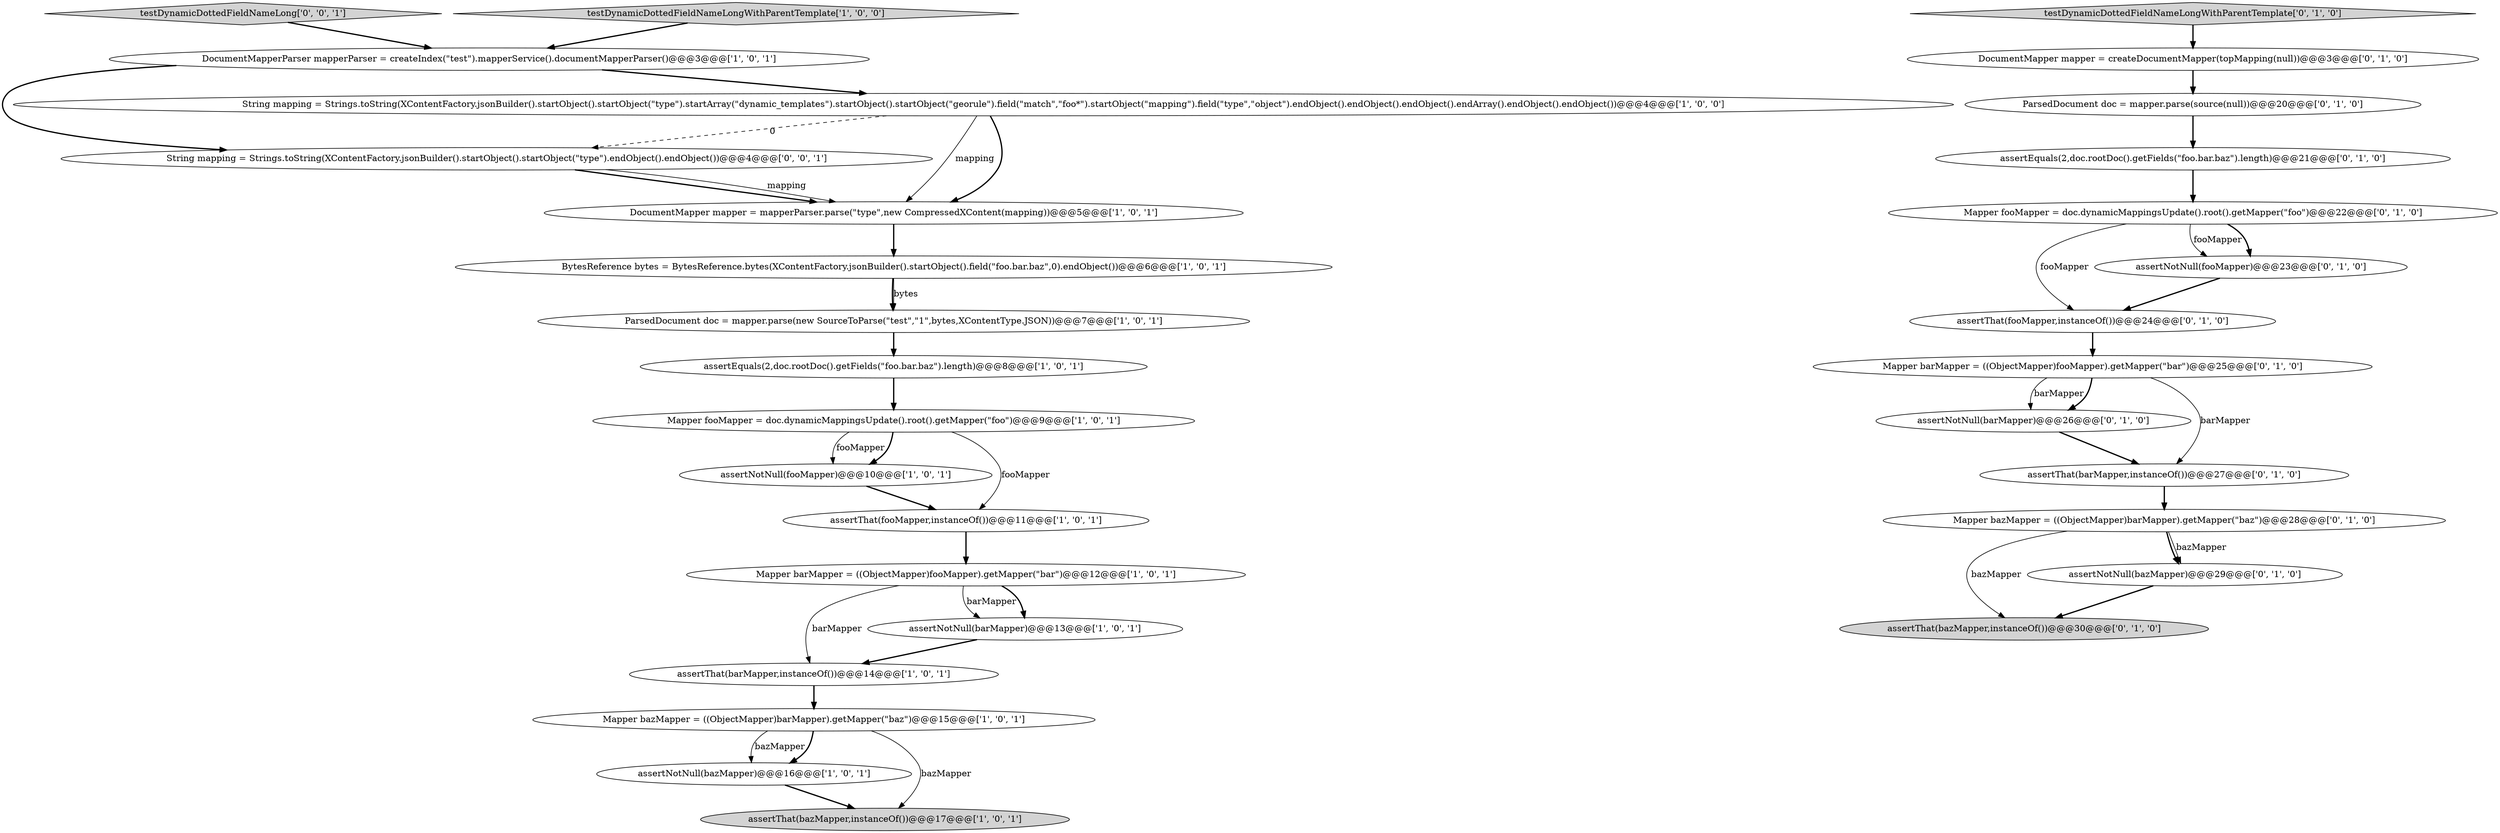 digraph {
30 [style = filled, label = "String mapping = Strings.toString(XContentFactory.jsonBuilder().startObject().startObject(\"type\").endObject().endObject())@@@4@@@['0', '0', '1']", fillcolor = white, shape = ellipse image = "AAA0AAABBB3BBB"];
3 [style = filled, label = "Mapper fooMapper = doc.dynamicMappingsUpdate().root().getMapper(\"foo\")@@@9@@@['1', '0', '1']", fillcolor = white, shape = ellipse image = "AAA0AAABBB1BBB"];
16 [style = filled, label = "Mapper fooMapper = doc.dynamicMappingsUpdate().root().getMapper(\"foo\")@@@22@@@['0', '1', '0']", fillcolor = white, shape = ellipse image = "AAA0AAABBB2BBB"];
1 [style = filled, label = "String mapping = Strings.toString(XContentFactory.jsonBuilder().startObject().startObject(\"type\").startArray(\"dynamic_templates\").startObject().startObject(\"georule\").field(\"match\",\"foo*\").startObject(\"mapping\").field(\"type\",\"object\").endObject().endObject().endObject().endArray().endObject().endObject())@@@4@@@['1', '0', '0']", fillcolor = white, shape = ellipse image = "AAA0AAABBB1BBB"];
20 [style = filled, label = "assertNotNull(barMapper)@@@26@@@['0', '1', '0']", fillcolor = white, shape = ellipse image = "AAA0AAABBB2BBB"];
14 [style = filled, label = "BytesReference bytes = BytesReference.bytes(XContentFactory.jsonBuilder().startObject().field(\"foo.bar.baz\",0).endObject())@@@6@@@['1', '0', '1']", fillcolor = white, shape = ellipse image = "AAA0AAABBB1BBB"];
24 [style = filled, label = "Mapper bazMapper = ((ObjectMapper)barMapper).getMapper(\"baz\")@@@28@@@['0', '1', '0']", fillcolor = white, shape = ellipse image = "AAA0AAABBB2BBB"];
21 [style = filled, label = "assertThat(bazMapper,instanceOf())@@@30@@@['0', '1', '0']", fillcolor = lightgray, shape = ellipse image = "AAA0AAABBB2BBB"];
23 [style = filled, label = "Mapper barMapper = ((ObjectMapper)fooMapper).getMapper(\"bar\")@@@25@@@['0', '1', '0']", fillcolor = white, shape = ellipse image = "AAA0AAABBB2BBB"];
29 [style = filled, label = "testDynamicDottedFieldNameLong['0', '0', '1']", fillcolor = lightgray, shape = diamond image = "AAA0AAABBB3BBB"];
17 [style = filled, label = "assertNotNull(bazMapper)@@@29@@@['0', '1', '0']", fillcolor = white, shape = ellipse image = "AAA0AAABBB2BBB"];
8 [style = filled, label = "Mapper bazMapper = ((ObjectMapper)barMapper).getMapper(\"baz\")@@@15@@@['1', '0', '1']", fillcolor = white, shape = ellipse image = "AAA0AAABBB1BBB"];
12 [style = filled, label = "assertNotNull(fooMapper)@@@10@@@['1', '0', '1']", fillcolor = white, shape = ellipse image = "AAA0AAABBB1BBB"];
7 [style = filled, label = "DocumentMapperParser mapperParser = createIndex(\"test\").mapperService().documentMapperParser()@@@3@@@['1', '0', '1']", fillcolor = white, shape = ellipse image = "AAA0AAABBB1BBB"];
26 [style = filled, label = "assertThat(barMapper,instanceOf())@@@27@@@['0', '1', '0']", fillcolor = white, shape = ellipse image = "AAA0AAABBB2BBB"];
4 [style = filled, label = "assertEquals(2,doc.rootDoc().getFields(\"foo.bar.baz\").length)@@@8@@@['1', '0', '1']", fillcolor = white, shape = ellipse image = "AAA0AAABBB1BBB"];
5 [style = filled, label = "assertThat(fooMapper,instanceOf())@@@11@@@['1', '0', '1']", fillcolor = white, shape = ellipse image = "AAA0AAABBB1BBB"];
9 [style = filled, label = "assertNotNull(bazMapper)@@@16@@@['1', '0', '1']", fillcolor = white, shape = ellipse image = "AAA0AAABBB1BBB"];
18 [style = filled, label = "testDynamicDottedFieldNameLongWithParentTemplate['0', '1', '0']", fillcolor = lightgray, shape = diamond image = "AAA0AAABBB2BBB"];
27 [style = filled, label = "DocumentMapper mapper = createDocumentMapper(topMapping(null))@@@3@@@['0', '1', '0']", fillcolor = white, shape = ellipse image = "AAA0AAABBB2BBB"];
0 [style = filled, label = "assertThat(barMapper,instanceOf())@@@14@@@['1', '0', '1']", fillcolor = white, shape = ellipse image = "AAA0AAABBB1BBB"];
25 [style = filled, label = "assertThat(fooMapper,instanceOf())@@@24@@@['0', '1', '0']", fillcolor = white, shape = ellipse image = "AAA0AAABBB2BBB"];
6 [style = filled, label = "testDynamicDottedFieldNameLongWithParentTemplate['1', '0', '0']", fillcolor = lightgray, shape = diamond image = "AAA0AAABBB1BBB"];
10 [style = filled, label = "assertNotNull(barMapper)@@@13@@@['1', '0', '1']", fillcolor = white, shape = ellipse image = "AAA0AAABBB1BBB"];
13 [style = filled, label = "ParsedDocument doc = mapper.parse(new SourceToParse(\"test\",\"1\",bytes,XContentType.JSON))@@@7@@@['1', '0', '1']", fillcolor = white, shape = ellipse image = "AAA0AAABBB1BBB"];
11 [style = filled, label = "Mapper barMapper = ((ObjectMapper)fooMapper).getMapper(\"bar\")@@@12@@@['1', '0', '1']", fillcolor = white, shape = ellipse image = "AAA0AAABBB1BBB"];
28 [style = filled, label = "assertNotNull(fooMapper)@@@23@@@['0', '1', '0']", fillcolor = white, shape = ellipse image = "AAA0AAABBB2BBB"];
15 [style = filled, label = "assertThat(bazMapper,instanceOf())@@@17@@@['1', '0', '1']", fillcolor = lightgray, shape = ellipse image = "AAA0AAABBB1BBB"];
2 [style = filled, label = "DocumentMapper mapper = mapperParser.parse(\"type\",new CompressedXContent(mapping))@@@5@@@['1', '0', '1']", fillcolor = white, shape = ellipse image = "AAA0AAABBB1BBB"];
22 [style = filled, label = "ParsedDocument doc = mapper.parse(source(null))@@@20@@@['0', '1', '0']", fillcolor = white, shape = ellipse image = "AAA1AAABBB2BBB"];
19 [style = filled, label = "assertEquals(2,doc.rootDoc().getFields(\"foo.bar.baz\").length)@@@21@@@['0', '1', '0']", fillcolor = white, shape = ellipse image = "AAA0AAABBB2BBB"];
25->23 [style = bold, label=""];
16->28 [style = solid, label="fooMapper"];
22->19 [style = bold, label=""];
26->24 [style = bold, label=""];
1->30 [style = dashed, label="0"];
8->15 [style = solid, label="bazMapper"];
8->9 [style = solid, label="bazMapper"];
8->9 [style = bold, label=""];
13->4 [style = bold, label=""];
11->10 [style = solid, label="barMapper"];
17->21 [style = bold, label=""];
24->21 [style = solid, label="bazMapper"];
24->17 [style = bold, label=""];
14->13 [style = bold, label=""];
9->15 [style = bold, label=""];
30->2 [style = bold, label=""];
16->25 [style = solid, label="fooMapper"];
0->8 [style = bold, label=""];
23->20 [style = solid, label="barMapper"];
3->5 [style = solid, label="fooMapper"];
23->26 [style = solid, label="barMapper"];
27->22 [style = bold, label=""];
14->13 [style = solid, label="bytes"];
19->16 [style = bold, label=""];
12->5 [style = bold, label=""];
11->10 [style = bold, label=""];
3->12 [style = solid, label="fooMapper"];
3->12 [style = bold, label=""];
5->11 [style = bold, label=""];
23->20 [style = bold, label=""];
1->2 [style = solid, label="mapping"];
29->7 [style = bold, label=""];
16->28 [style = bold, label=""];
2->14 [style = bold, label=""];
7->1 [style = bold, label=""];
6->7 [style = bold, label=""];
11->0 [style = solid, label="barMapper"];
30->2 [style = solid, label="mapping"];
18->27 [style = bold, label=""];
20->26 [style = bold, label=""];
4->3 [style = bold, label=""];
1->2 [style = bold, label=""];
28->25 [style = bold, label=""];
10->0 [style = bold, label=""];
7->30 [style = bold, label=""];
24->17 [style = solid, label="bazMapper"];
}
